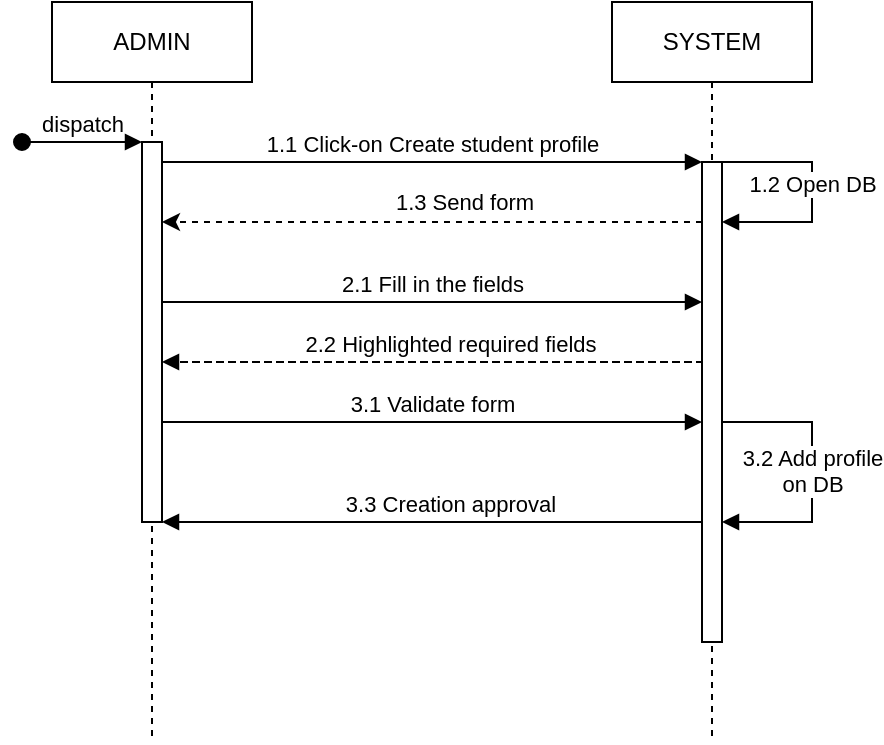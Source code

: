 <mxfile version="24.8.3">
  <diagram name="Page-1" id="2YBvvXClWsGukQMizWep">
    <mxGraphModel dx="956" dy="507" grid="1" gridSize="10" guides="1" tooltips="1" connect="1" arrows="1" fold="1" page="1" pageScale="1" pageWidth="850" pageHeight="1100" math="0" shadow="0">
      <root>
        <mxCell id="0" />
        <mxCell id="1" parent="0" />
        <mxCell id="aM9ryv3xv72pqoxQDRHE-1" value="ADMIN" style="shape=umlLifeline;perimeter=lifelinePerimeter;whiteSpace=wrap;html=1;container=0;dropTarget=0;collapsible=0;recursiveResize=0;outlineConnect=0;portConstraint=eastwest;newEdgeStyle={&quot;edgeStyle&quot;:&quot;elbowEdgeStyle&quot;,&quot;elbow&quot;:&quot;vertical&quot;,&quot;curved&quot;:0,&quot;rounded&quot;:0};" parent="1" vertex="1">
          <mxGeometry x="40" y="40" width="100" height="370" as="geometry" />
        </mxCell>
        <mxCell id="aM9ryv3xv72pqoxQDRHE-2" value="" style="html=1;points=[];perimeter=orthogonalPerimeter;outlineConnect=0;targetShapes=umlLifeline;portConstraint=eastwest;newEdgeStyle={&quot;edgeStyle&quot;:&quot;elbowEdgeStyle&quot;,&quot;elbow&quot;:&quot;vertical&quot;,&quot;curved&quot;:0,&quot;rounded&quot;:0};" parent="aM9ryv3xv72pqoxQDRHE-1" vertex="1">
          <mxGeometry x="45" y="70" width="10" height="190" as="geometry" />
        </mxCell>
        <mxCell id="aM9ryv3xv72pqoxQDRHE-3" value="dispatch" style="html=1;verticalAlign=bottom;startArrow=oval;endArrow=block;startSize=8;edgeStyle=elbowEdgeStyle;elbow=vertical;curved=0;rounded=0;" parent="aM9ryv3xv72pqoxQDRHE-1" target="aM9ryv3xv72pqoxQDRHE-2" edge="1">
          <mxGeometry relative="1" as="geometry">
            <mxPoint x="-15" y="70" as="sourcePoint" />
          </mxGeometry>
        </mxCell>
        <mxCell id="aM9ryv3xv72pqoxQDRHE-7" value="1.1 Click-on Create student profile" style="html=1;verticalAlign=bottom;endArrow=block;edgeStyle=elbowEdgeStyle;elbow=vertical;curved=0;rounded=0;" parent="1" source="aM9ryv3xv72pqoxQDRHE-2" target="aM9ryv3xv72pqoxQDRHE-6" edge="1">
          <mxGeometry relative="1" as="geometry">
            <mxPoint x="195" y="130" as="sourcePoint" />
            <Array as="points">
              <mxPoint x="180" y="120" />
            </Array>
            <mxPoint as="offset" />
          </mxGeometry>
        </mxCell>
        <mxCell id="MZ6fRMqFwM1R9yL-PDOg-2" value="" style="endArrow=classic;html=1;rounded=0;dashed=1;" edge="1" parent="1" source="aM9ryv3xv72pqoxQDRHE-6">
          <mxGeometry width="50" height="50" relative="1" as="geometry">
            <mxPoint x="265" y="150" as="sourcePoint" />
            <mxPoint x="95" y="150" as="targetPoint" />
          </mxGeometry>
        </mxCell>
        <mxCell id="MZ6fRMqFwM1R9yL-PDOg-3" value="1.3 Send form" style="edgeLabel;html=1;align=center;verticalAlign=middle;resizable=0;points=[];" vertex="1" connectable="0" parent="MZ6fRMqFwM1R9yL-PDOg-2">
          <mxGeometry x="-0.314" y="1" relative="1" as="geometry">
            <mxPoint x="-27" y="-11" as="offset" />
          </mxGeometry>
        </mxCell>
        <mxCell id="MZ6fRMqFwM1R9yL-PDOg-4" value="2.1 Fill in the fields" style="html=1;verticalAlign=bottom;endArrow=block;edgeStyle=elbowEdgeStyle;elbow=vertical;curved=0;rounded=0;" edge="1" parent="1" target="aM9ryv3xv72pqoxQDRHE-6">
          <mxGeometry relative="1" as="geometry">
            <mxPoint x="95" y="190" as="sourcePoint" />
            <Array as="points">
              <mxPoint x="185" y="190" />
            </Array>
            <mxPoint x="265" y="190" as="targetPoint" />
            <mxPoint as="offset" />
          </mxGeometry>
        </mxCell>
        <mxCell id="MZ6fRMqFwM1R9yL-PDOg-8" value="3.1 Validate form" style="html=1;verticalAlign=bottom;endArrow=block;edgeStyle=elbowEdgeStyle;elbow=vertical;curved=0;rounded=0;" edge="1" parent="1" target="aM9ryv3xv72pqoxQDRHE-6">
          <mxGeometry relative="1" as="geometry">
            <mxPoint x="95" y="250" as="sourcePoint" />
            <Array as="points">
              <mxPoint x="185" y="250" />
            </Array>
            <mxPoint x="265" y="250" as="targetPoint" />
            <mxPoint as="offset" />
          </mxGeometry>
        </mxCell>
        <mxCell id="MZ6fRMqFwM1R9yL-PDOg-7" value="3.2 Add profile&lt;br&gt;on DB" style="html=1;verticalAlign=bottom;endArrow=block;curved=0;rounded=0;" edge="1" parent="1">
          <mxGeometry x="0.215" width="80" relative="1" as="geometry">
            <mxPoint x="375" y="250" as="sourcePoint" />
            <mxPoint x="375" y="300" as="targetPoint" />
            <Array as="points">
              <mxPoint x="420" y="250" />
              <mxPoint x="420" y="300" />
            </Array>
            <mxPoint as="offset" />
          </mxGeometry>
        </mxCell>
        <mxCell id="MZ6fRMqFwM1R9yL-PDOg-6" value="1.2 Open DB" style="html=1;verticalAlign=bottom;endArrow=block;curved=0;rounded=0;" edge="1" parent="1" target="aM9ryv3xv72pqoxQDRHE-6">
          <mxGeometry x="0.083" width="80" relative="1" as="geometry">
            <mxPoint x="375" y="120" as="sourcePoint" />
            <mxPoint x="375" y="170" as="targetPoint" />
            <Array as="points">
              <mxPoint x="420" y="120" />
              <mxPoint x="420" y="150" />
            </Array>
            <mxPoint as="offset" />
          </mxGeometry>
        </mxCell>
        <mxCell id="MZ6fRMqFwM1R9yL-PDOg-11" value="2.2 Highlighted required fields" style="html=1;verticalAlign=bottom;endArrow=block;edgeStyle=elbowEdgeStyle;elbow=vertical;curved=0;rounded=0;dashed=1;" edge="1" parent="1">
          <mxGeometry x="0.469" relative="1" as="geometry">
            <mxPoint x="105" y="220" as="sourcePoint" />
            <Array as="points">
              <mxPoint x="370" y="220" />
            </Array>
            <mxPoint x="95" y="220" as="targetPoint" />
            <mxPoint as="offset" />
          </mxGeometry>
        </mxCell>
        <mxCell id="MZ6fRMqFwM1R9yL-PDOg-13" value="3.3 Creation approval" style="html=1;verticalAlign=bottom;endArrow=block;edgeStyle=elbowEdgeStyle;elbow=vertical;curved=0;rounded=0;" edge="1" parent="1">
          <mxGeometry x="0.469" relative="1" as="geometry">
            <mxPoint x="105" y="300" as="sourcePoint" />
            <Array as="points">
              <mxPoint x="370" y="300" />
            </Array>
            <mxPoint x="95" y="300" as="targetPoint" />
            <mxPoint as="offset" />
          </mxGeometry>
        </mxCell>
        <mxCell id="MZ6fRMqFwM1R9yL-PDOg-14" value="" style="group" vertex="1" connectable="0" parent="1">
          <mxGeometry x="320" y="40" width="100" height="370" as="geometry" />
        </mxCell>
        <mxCell id="aM9ryv3xv72pqoxQDRHE-5" value="SYSTEM" style="shape=umlLifeline;perimeter=lifelinePerimeter;whiteSpace=wrap;html=1;container=0;dropTarget=0;collapsible=0;recursiveResize=0;outlineConnect=0;portConstraint=eastwest;newEdgeStyle={&quot;edgeStyle&quot;:&quot;elbowEdgeStyle&quot;,&quot;elbow&quot;:&quot;vertical&quot;,&quot;curved&quot;:0,&quot;rounded&quot;:0};" parent="MZ6fRMqFwM1R9yL-PDOg-14" vertex="1">
          <mxGeometry width="100" height="370" as="geometry" />
        </mxCell>
        <mxCell id="aM9ryv3xv72pqoxQDRHE-6" value="" style="html=1;points=[];perimeter=orthogonalPerimeter;outlineConnect=0;targetShapes=umlLifeline;portConstraint=eastwest;newEdgeStyle={&quot;edgeStyle&quot;:&quot;elbowEdgeStyle&quot;,&quot;elbow&quot;:&quot;vertical&quot;,&quot;curved&quot;:0,&quot;rounded&quot;:0};" parent="MZ6fRMqFwM1R9yL-PDOg-14" vertex="1">
          <mxGeometry x="45" y="80" width="10" height="240" as="geometry" />
        </mxCell>
      </root>
    </mxGraphModel>
  </diagram>
</mxfile>
